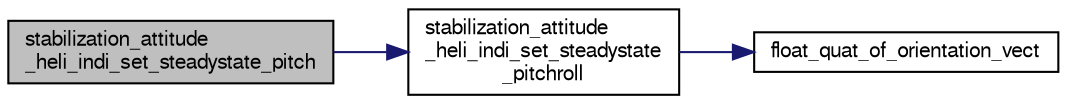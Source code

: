 digraph "stabilization_attitude_heli_indi_set_steadystate_pitch"
{
  edge [fontname="FreeSans",fontsize="10",labelfontname="FreeSans",labelfontsize="10"];
  node [fontname="FreeSans",fontsize="10",shape=record];
  rankdir="LR";
  Node1 [label="stabilization_attitude\l_heli_indi_set_steadystate_pitch",height=0.2,width=0.4,color="black", fillcolor="grey75", style="filled", fontcolor="black"];
  Node1 -> Node2 [color="midnightblue",fontsize="10",style="solid",fontname="FreeSans"];
  Node2 [label="stabilization_attitude\l_heli_indi_set_steadystate\l_pitchroll",height=0.2,width=0.4,color="black", fillcolor="white", style="filled",URL="$stabilization__attitude__heli__indi_8c.html#a7f75c220a0b5ab70d7b7f56a7ca82bbf",tooltip="stabilization_attitude_heli_indi_set_steadystate_pitchroll "];
  Node2 -> Node3 [color="midnightblue",fontsize="10",style="solid",fontname="FreeSans"];
  Node3 [label="float_quat_of_orientation_vect",height=0.2,width=0.4,color="black", fillcolor="white", style="filled",URL="$group__math__algebra__float.html#ga9698d02fc9515e6638181602aa04536a",tooltip="Quaternion from orientation vector. "];
}
